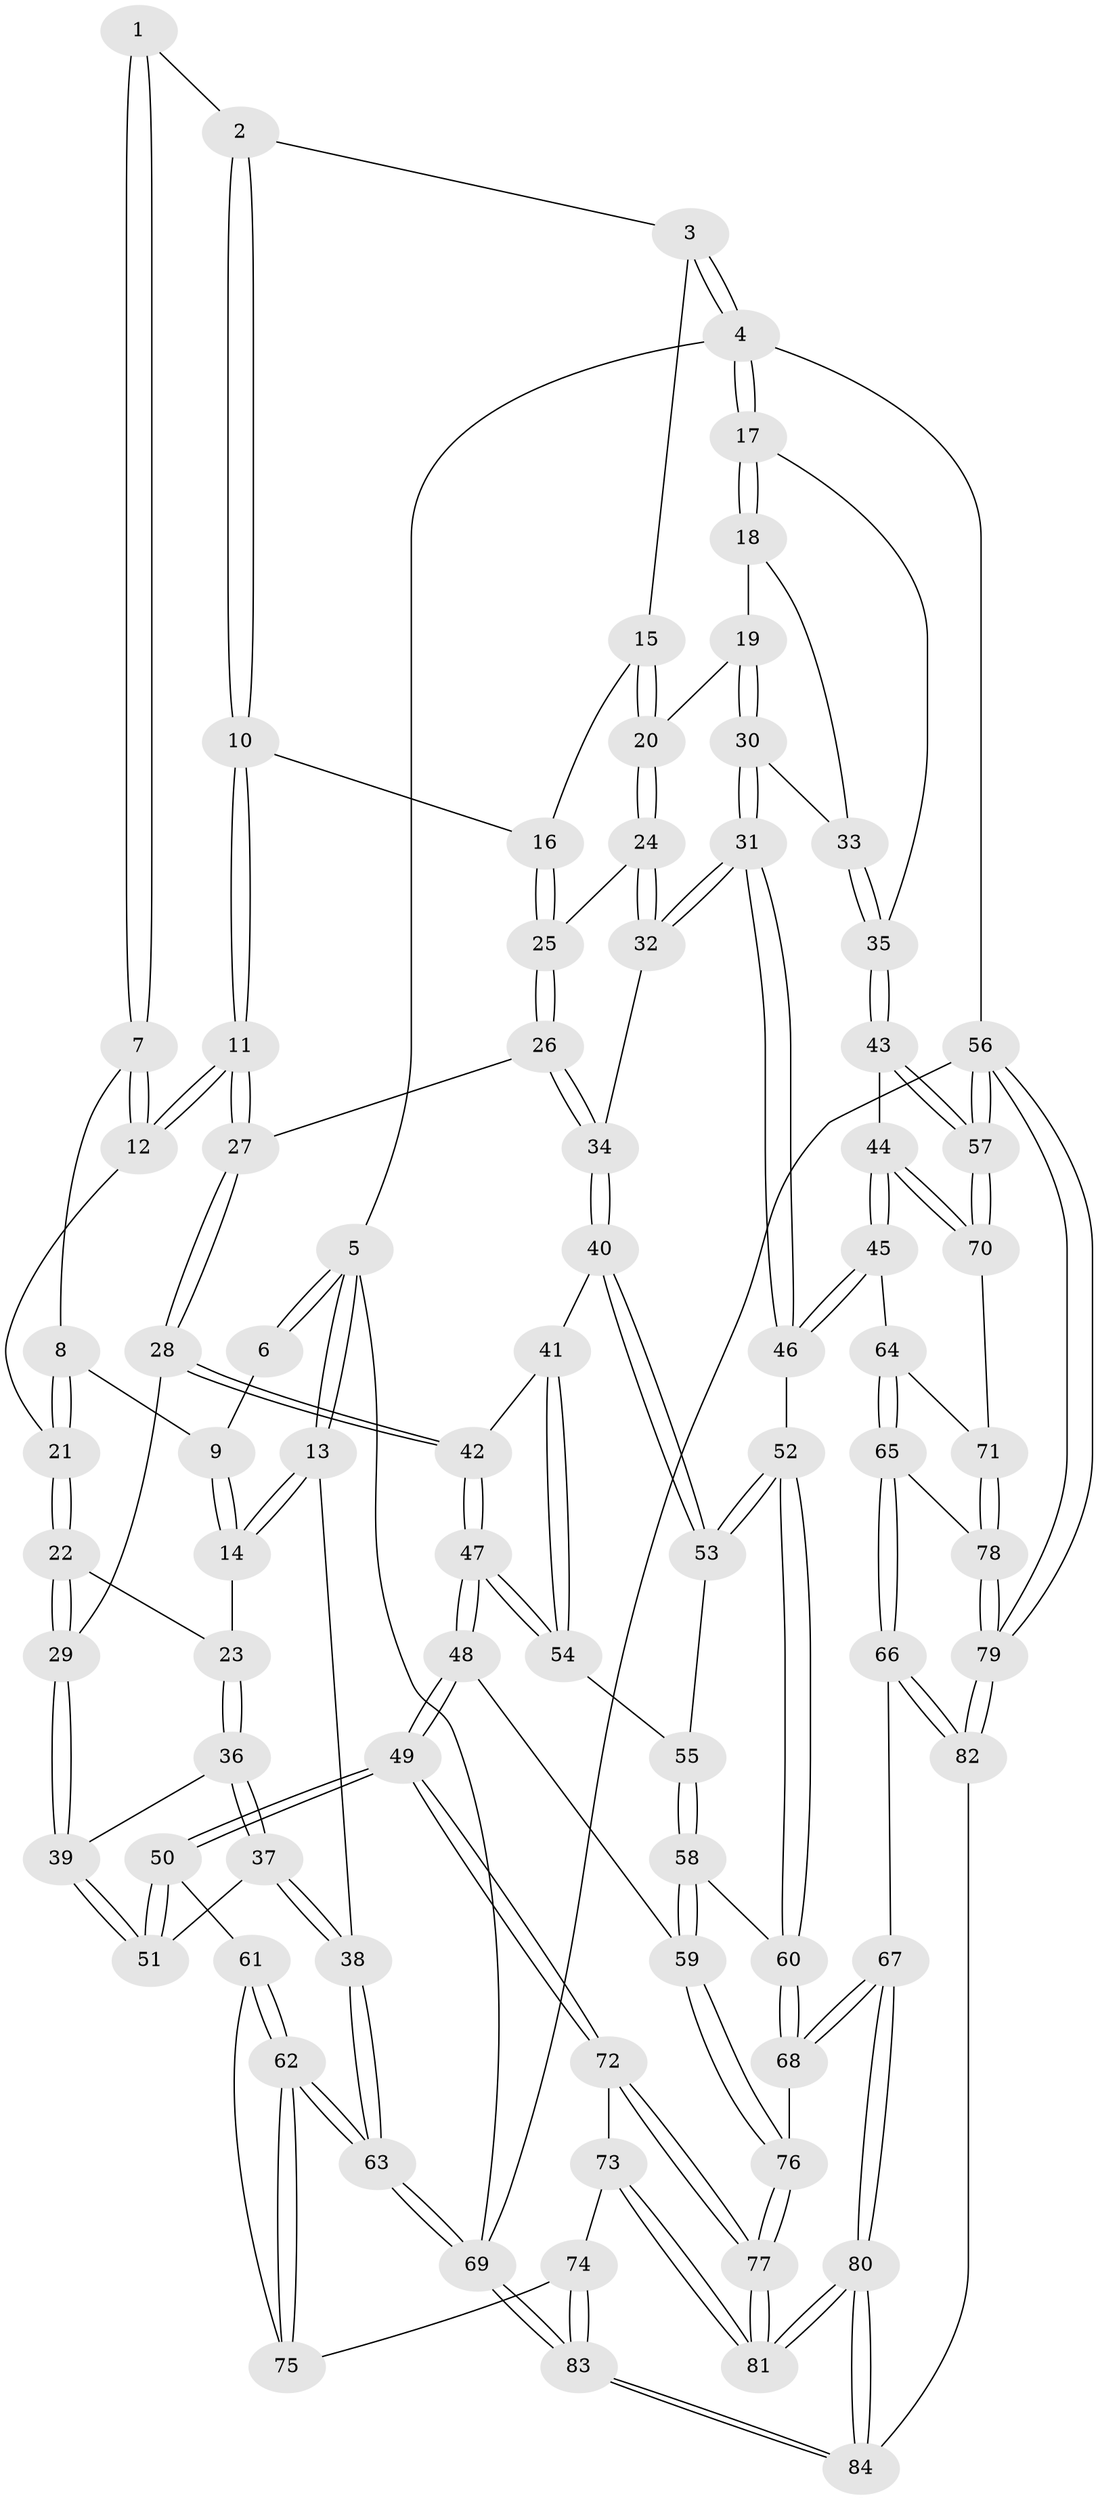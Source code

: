 // Generated by graph-tools (version 1.1) at 2025/03/03/09/25 03:03:11]
// undirected, 84 vertices, 207 edges
graph export_dot {
graph [start="1"]
  node [color=gray90,style=filled];
  1 [pos="+0.30396613193242916+0"];
  2 [pos="+0.5294964264209491+0"];
  3 [pos="+0.9566553073341553+0"];
  4 [pos="+1+0"];
  5 [pos="+0+0"];
  6 [pos="+0.15872857902135484+0"];
  7 [pos="+0.28184922178312044+0.02061658995806175"];
  8 [pos="+0.21554203898536664+0.11908610299349622"];
  9 [pos="+0.12928147983942465+0.09642485471661882"];
  10 [pos="+0.5286660102391144+0.09266519197223118"];
  11 [pos="+0.44095811981282296+0.20312300533584177"];
  12 [pos="+0.40196341056275336+0.19005966996941684"];
  13 [pos="+0+0.10642175174546285"];
  14 [pos="+0+0.1736891419904296"];
  15 [pos="+0.8173977204030148+0.0385914368426454"];
  16 [pos="+0.5787112016420111+0.12289312494550501"];
  17 [pos="+1+0"];
  18 [pos="+0.856635573699809+0.24728184730994843"];
  19 [pos="+0.834388873487884+0.24773510455618591"];
  20 [pos="+0.7703059727453703+0.2043443157616971"];
  21 [pos="+0.22418876778133545+0.22378697600417777"];
  22 [pos="+0.20703122855642267+0.24964953664220396"];
  23 [pos="+0.07791683027169827+0.2688888730291759"];
  24 [pos="+0.7234427284641827+0.22559196196158796"];
  25 [pos="+0.6887240180860336+0.21458166552897623"];
  26 [pos="+0.49994077771774+0.31087727113400165"];
  27 [pos="+0.45589448565237173+0.277807119763024"];
  28 [pos="+0.33767921220287084+0.3791044802658726"];
  29 [pos="+0.2792561416938614+0.37658638655466115"];
  30 [pos="+0.8520623564582314+0.3906356215011593"];
  31 [pos="+0.8329705093310844+0.5425363304146873"];
  32 [pos="+0.6978837980272917+0.3302480822081159"];
  33 [pos="+0.9868777593118286+0.28927272325852776"];
  34 [pos="+0.5541881154629551+0.3975590116538947"];
  35 [pos="+1+0.3072504691409014"];
  36 [pos="+0.08828885706718573+0.37237570259725006"];
  37 [pos="+0+0.522788486501043"];
  38 [pos="+0+0.5267397494720626"];
  39 [pos="+0.18201311994149913+0.49330714217462934"];
  40 [pos="+0.5539531046404932+0.41530120633199674"];
  41 [pos="+0.4847306714703564+0.4819821831547081"];
  42 [pos="+0.3634562766957782+0.4241279337347968"];
  43 [pos="+1+0.5847803168881642"];
  44 [pos="+0.9657267267297477+0.5785145958587148"];
  45 [pos="+0.8462267223914522+0.5630247823636172"];
  46 [pos="+0.8358706676901329+0.5562257983911384"];
  47 [pos="+0.34376893553897336+0.6017092549462992"];
  48 [pos="+0.2782571744811877+0.641371060298302"];
  49 [pos="+0.24540956112303627+0.6500213437695112"];
  50 [pos="+0.19818291919402062+0.621634192424988"];
  51 [pos="+0.17140633020454188+0.5761850481156066"];
  52 [pos="+0.8072389282002417+0.5582349540991253"];
  53 [pos="+0.6561367706476965+0.5149033797370995"];
  54 [pos="+0.45945252826462557+0.5797510035829356"];
  55 [pos="+0.5149832717133205+0.6227548601407958"];
  56 [pos="+1+1"];
  57 [pos="+1+0.6655894717762085"];
  58 [pos="+0.5316643636010467+0.6618151235755595"];
  59 [pos="+0.4473237501480806+0.745430091905489"];
  60 [pos="+0.5933375096527473+0.7055514756334824"];
  61 [pos="+0.122669042059708+0.6826833869331314"];
  62 [pos="+0+0.8458356491770098"];
  63 [pos="+0+0.8498761585185128"];
  64 [pos="+0.8081086877738786+0.6768664441310497"];
  65 [pos="+0.6801651116805241+0.8681002969736148"];
  66 [pos="+0.6718246018224104+0.8723584259582406"];
  67 [pos="+0.6210265634522276+0.8371162292592659"];
  68 [pos="+0.6188444078273051+0.8353503399149294"];
  69 [pos="+0+1"];
  70 [pos="+0.8772769615280603+0.8368309674295089"];
  71 [pos="+0.8625921298206429+0.8554656844041642"];
  72 [pos="+0.25336601616048876+0.7289722418741077"];
  73 [pos="+0.1466762392288048+0.9014573215409621"];
  74 [pos="+0.14155313524867968+0.9044208881032393"];
  75 [pos="+0.0789773362375679+0.8791402500749037"];
  76 [pos="+0.45255471817400644+0.84857107325879"];
  77 [pos="+0.3883517594856726+0.9002714793219583"];
  78 [pos="+0.8583832265364842+0.8754684849288399"];
  79 [pos="+1+1"];
  80 [pos="+0.39784597622170714+1"];
  81 [pos="+0.37767961350453283+0.9458104801918347"];
  82 [pos="+0.6698641262528388+1"];
  83 [pos="+0.15312078617325411+1"];
  84 [pos="+0.4077402094362004+1"];
  1 -- 2;
  1 -- 7;
  1 -- 7;
  2 -- 3;
  2 -- 10;
  2 -- 10;
  3 -- 4;
  3 -- 4;
  3 -- 15;
  4 -- 5;
  4 -- 17;
  4 -- 17;
  4 -- 56;
  5 -- 6;
  5 -- 6;
  5 -- 13;
  5 -- 13;
  5 -- 69;
  6 -- 9;
  7 -- 8;
  7 -- 12;
  7 -- 12;
  8 -- 9;
  8 -- 21;
  8 -- 21;
  9 -- 14;
  9 -- 14;
  10 -- 11;
  10 -- 11;
  10 -- 16;
  11 -- 12;
  11 -- 12;
  11 -- 27;
  11 -- 27;
  12 -- 21;
  13 -- 14;
  13 -- 14;
  13 -- 38;
  14 -- 23;
  15 -- 16;
  15 -- 20;
  15 -- 20;
  16 -- 25;
  16 -- 25;
  17 -- 18;
  17 -- 18;
  17 -- 35;
  18 -- 19;
  18 -- 33;
  19 -- 20;
  19 -- 30;
  19 -- 30;
  20 -- 24;
  20 -- 24;
  21 -- 22;
  21 -- 22;
  22 -- 23;
  22 -- 29;
  22 -- 29;
  23 -- 36;
  23 -- 36;
  24 -- 25;
  24 -- 32;
  24 -- 32;
  25 -- 26;
  25 -- 26;
  26 -- 27;
  26 -- 34;
  26 -- 34;
  27 -- 28;
  27 -- 28;
  28 -- 29;
  28 -- 42;
  28 -- 42;
  29 -- 39;
  29 -- 39;
  30 -- 31;
  30 -- 31;
  30 -- 33;
  31 -- 32;
  31 -- 32;
  31 -- 46;
  31 -- 46;
  32 -- 34;
  33 -- 35;
  33 -- 35;
  34 -- 40;
  34 -- 40;
  35 -- 43;
  35 -- 43;
  36 -- 37;
  36 -- 37;
  36 -- 39;
  37 -- 38;
  37 -- 38;
  37 -- 51;
  38 -- 63;
  38 -- 63;
  39 -- 51;
  39 -- 51;
  40 -- 41;
  40 -- 53;
  40 -- 53;
  41 -- 42;
  41 -- 54;
  41 -- 54;
  42 -- 47;
  42 -- 47;
  43 -- 44;
  43 -- 57;
  43 -- 57;
  44 -- 45;
  44 -- 45;
  44 -- 70;
  44 -- 70;
  45 -- 46;
  45 -- 46;
  45 -- 64;
  46 -- 52;
  47 -- 48;
  47 -- 48;
  47 -- 54;
  47 -- 54;
  48 -- 49;
  48 -- 49;
  48 -- 59;
  49 -- 50;
  49 -- 50;
  49 -- 72;
  49 -- 72;
  50 -- 51;
  50 -- 51;
  50 -- 61;
  52 -- 53;
  52 -- 53;
  52 -- 60;
  52 -- 60;
  53 -- 55;
  54 -- 55;
  55 -- 58;
  55 -- 58;
  56 -- 57;
  56 -- 57;
  56 -- 79;
  56 -- 79;
  56 -- 69;
  57 -- 70;
  57 -- 70;
  58 -- 59;
  58 -- 59;
  58 -- 60;
  59 -- 76;
  59 -- 76;
  60 -- 68;
  60 -- 68;
  61 -- 62;
  61 -- 62;
  61 -- 75;
  62 -- 63;
  62 -- 63;
  62 -- 75;
  62 -- 75;
  63 -- 69;
  63 -- 69;
  64 -- 65;
  64 -- 65;
  64 -- 71;
  65 -- 66;
  65 -- 66;
  65 -- 78;
  66 -- 67;
  66 -- 82;
  66 -- 82;
  67 -- 68;
  67 -- 68;
  67 -- 80;
  67 -- 80;
  68 -- 76;
  69 -- 83;
  69 -- 83;
  70 -- 71;
  71 -- 78;
  71 -- 78;
  72 -- 73;
  72 -- 77;
  72 -- 77;
  73 -- 74;
  73 -- 81;
  73 -- 81;
  74 -- 75;
  74 -- 83;
  74 -- 83;
  76 -- 77;
  76 -- 77;
  77 -- 81;
  77 -- 81;
  78 -- 79;
  78 -- 79;
  79 -- 82;
  79 -- 82;
  80 -- 81;
  80 -- 81;
  80 -- 84;
  80 -- 84;
  82 -- 84;
  83 -- 84;
  83 -- 84;
}
